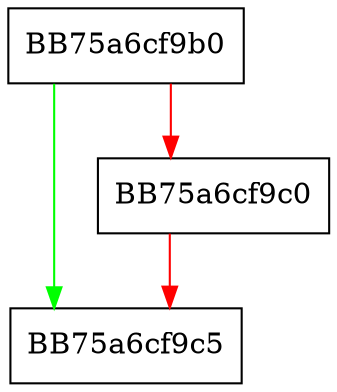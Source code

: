 digraph GetSize {
  node [shape="box"];
  graph [splines=ortho];
  BB75a6cf9b0 -> BB75a6cf9c5 [color="green"];
  BB75a6cf9b0 -> BB75a6cf9c0 [color="red"];
  BB75a6cf9c0 -> BB75a6cf9c5 [color="red"];
}